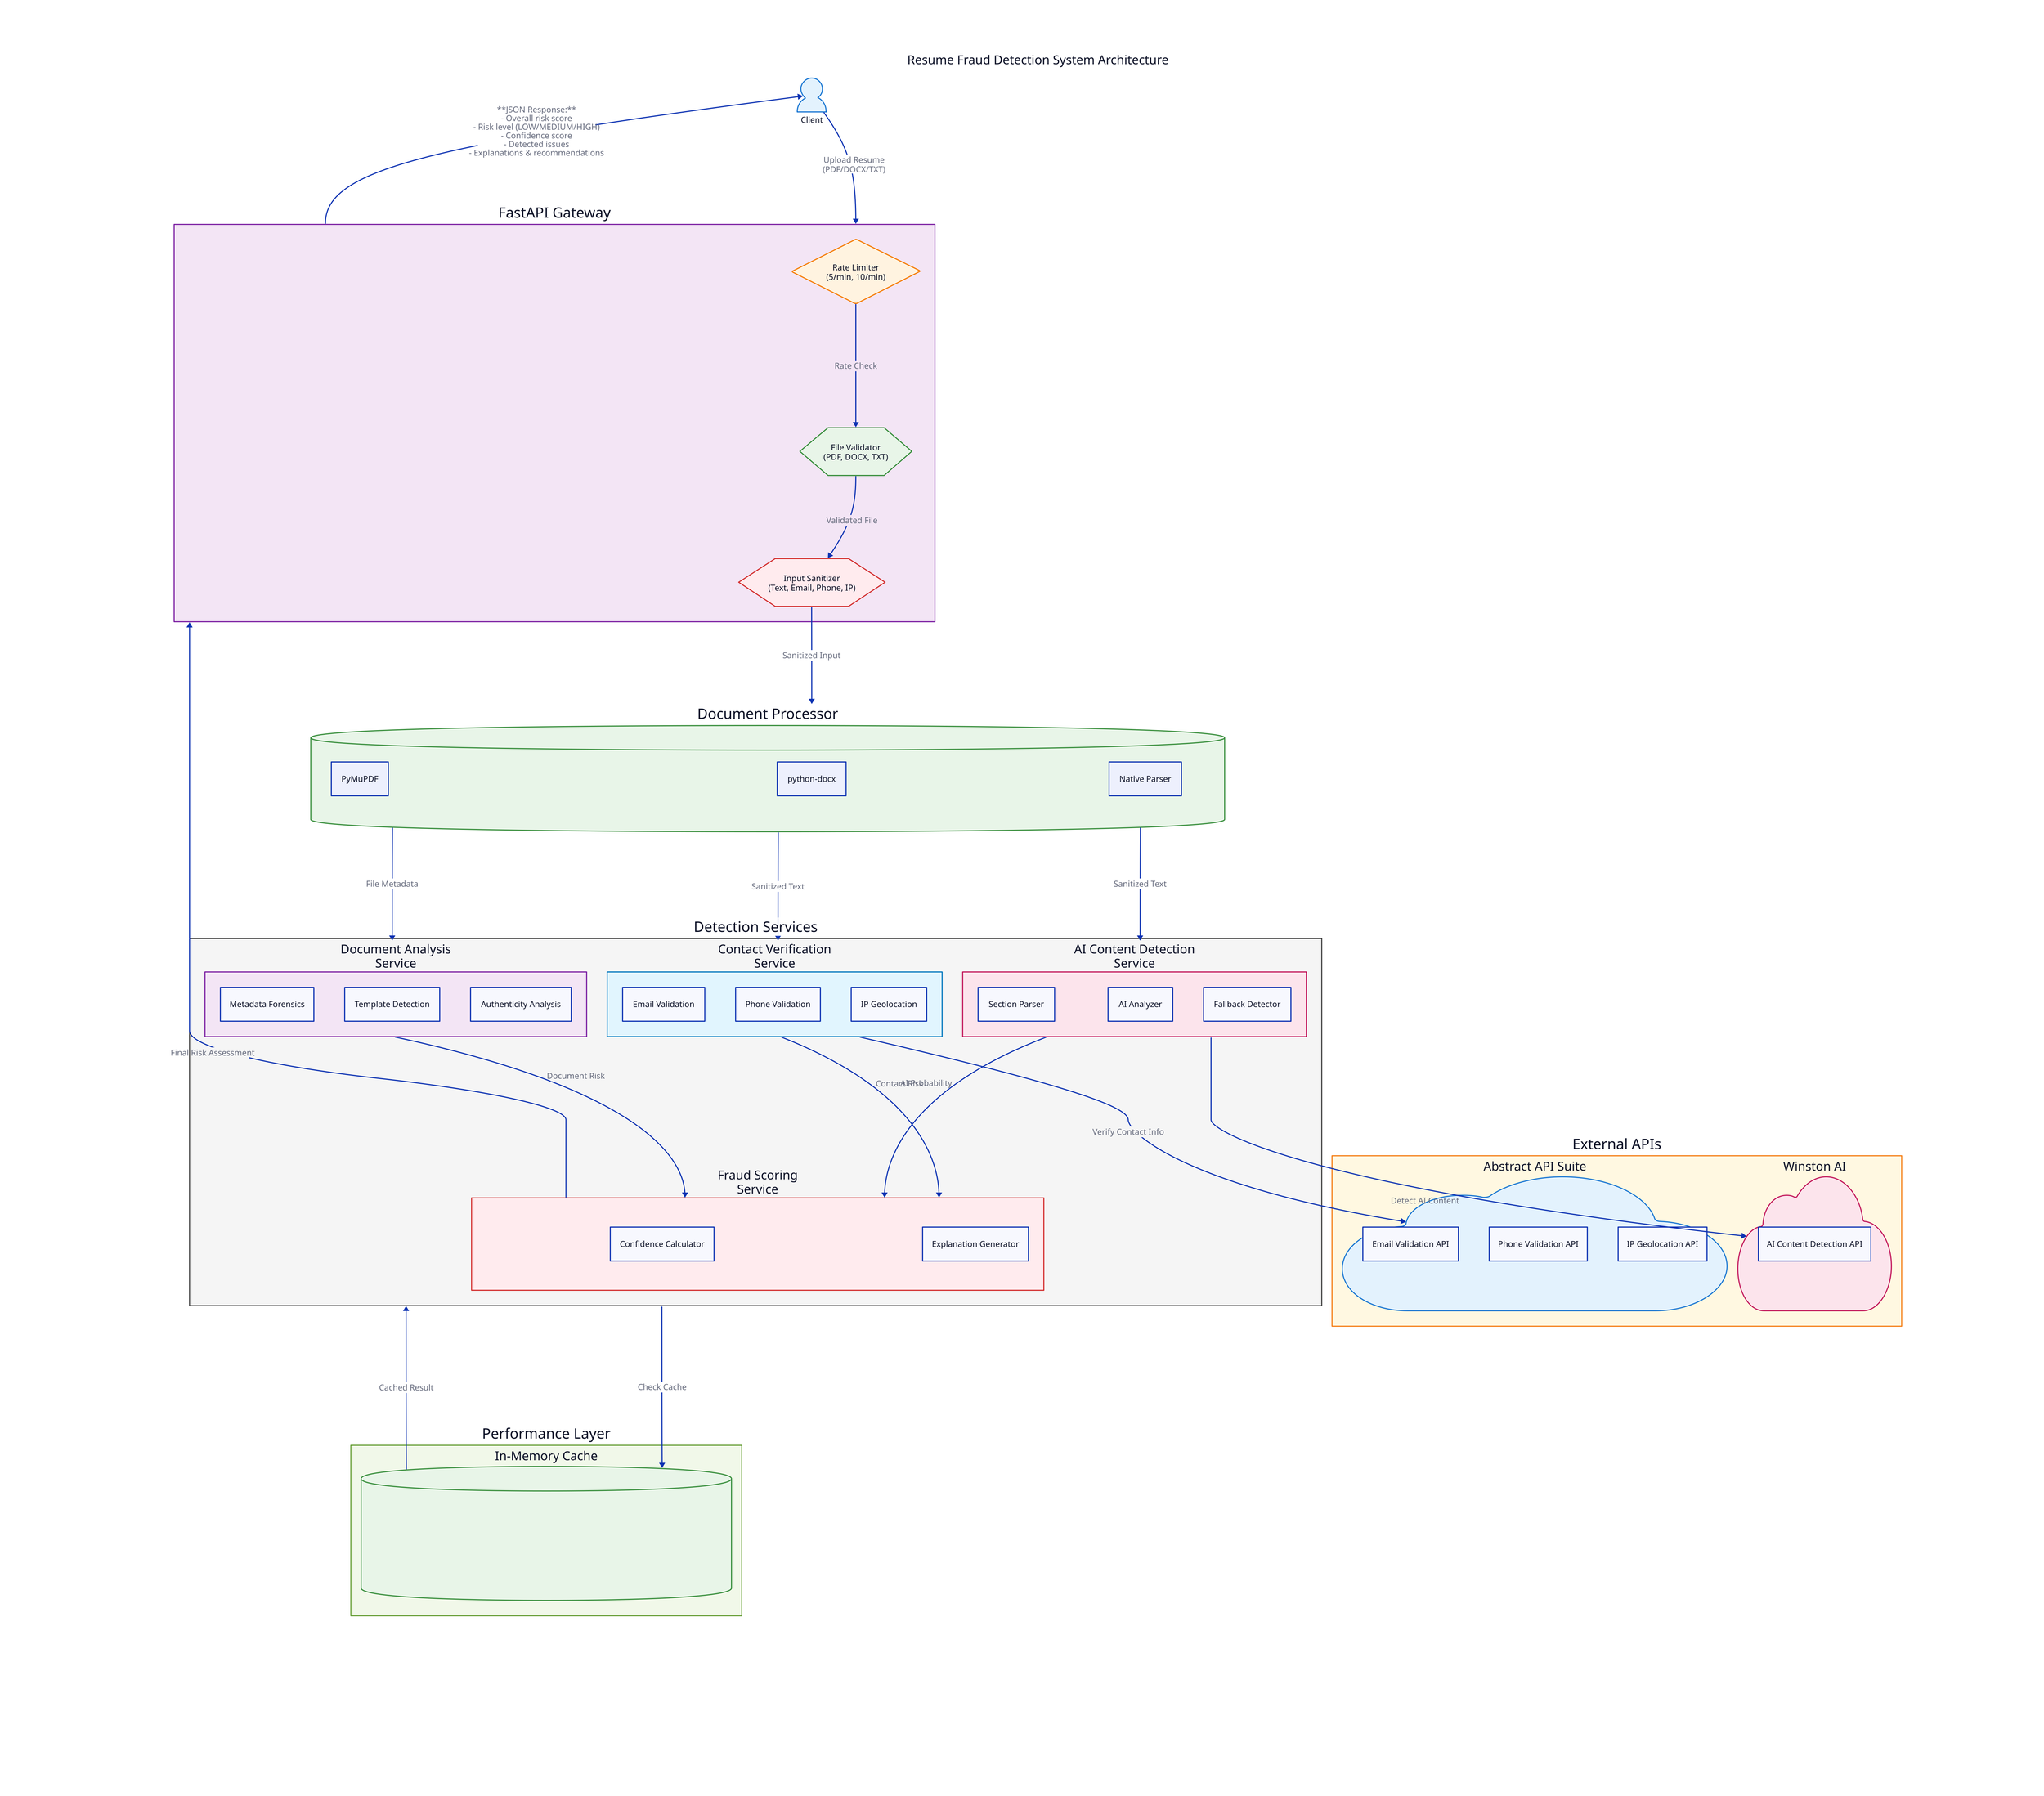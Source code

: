 title: Resume Fraud Detection System Architecture {
  near: top-center
  shape: text
  style: {
    font-size: 24
    bold: true
  }
}

direction: down

# Client Layer
client: {
  shape: person
  label: Client
  style: {
    fill: "#E3F2FD"
    stroke: "#1976D2"
  }
}

# API Gateway Layer
api_gateway: {
  label: FastAPI Gateway
  shape: rectangle
  style: {
    fill: "#F3E5F5"
    stroke: "#7B1FA2"
  }
  
  rate_limiter: {
    label: Rate Limiter\n(5/min, 10/min)
    shape: diamond
    style: {
      fill: "#FFF3E0"
      stroke: "#F57C00"
    }
  }
  
  file_validator: {
    label: File Validator\n(PDF, DOCX, TXT)
    shape: hexagon
    style: {
      fill: "#E8F5E8"
      stroke: "#388E3C"
    }
  }
  
  input_sanitizer: {
    label: Input Sanitizer\n(Text, Email, Phone, IP)
    shape: hexagon
    style: {
      fill: "#FFEBEE"
      stroke: "#D32F2F"
    }
  }
}

# Document Processing Layer
doc_processor: {
  label: Document Processor
  shape: cylinder
  style: {
    fill: "#E8F5E8"
    stroke: "#388E3C"
  }
  
  pdf_extractor: PyMuPDF
  docx_extractor: python-docx
  txt_processor: Native Parser
}

# Core Services Layer
core_services: {
  label: Detection Services
  style: {
    fill: "#F5F5F5"
    stroke: "#424242"
    stroke-width: 2
  }
  
  contact_service: {
    label: Contact Verification\nService
    shape: rectangle
    style: {
      fill: "#E1F5FE"
      stroke: "#0277BD"
    }
    
    email_verify: Email Validation
    phone_verify: Phone Validation  
    ip_verify: IP Geolocation
  }
  
  ai_service: {
    label: AI Content Detection\nService
    shape: rectangle
    style: {
      fill: "#FCE4EC"
      stroke: "#C2185B"
    }
    
    section_parser: Section Parser
    ai_analyzer: AI Analyzer
    fallback_detector: Fallback Detector
  }
  
  document_service: {
    label: Document Analysis\nService
    shape: rectangle
    style: {
      fill: "#F3E5F5"
      stroke: "#7B1FA2"
    }
    
    metadata_analyzer: Metadata Forensics
    template_detector: Template Detection
    authenticity_checker: Authenticity Analysis
  }
  
  fraud_scorer: {
    label: Fraud Scoring\nService
    shape: rectangle
    style: {
      fill: "#FFEBEE"
      stroke: "#D32F2F"
    }
    
    risk_calculator: |md
      **Weighted Algorithm:**
      - Contact: 40%
      - AI Content: 35%  
      - Document: 25%
    |
    
    confidence_calc: Confidence Calculator
    explanation_gen: Explanation Generator
  }
}

# External APIs
external_apis: {
  label: External APIs
  style: {
    fill: "#FFF8E1"
    stroke: "#F57F17"
    stroke-width: 2
  }
  
  abstract_api: {
    label: Abstract API Suite
    shape: cloud
    style: {
      fill: "#E3F2FD"
      stroke: "#1976D2"
    }
    
    email_api: Email Validation API
    phone_api: Phone Validation API
    ip_api: IP Geolocation API
  }
  
  winston_ai: {
    label: Winston AI
    shape: cloud
    style: {
      fill: "#FCE4EC"
      stroke: "#C2185B"
    }
    
    content_detection: AI Content Detection API
  }
}

# Cache & Performance Layer
cache_layer: {
  label: Performance Layer
  style: {
    fill: "#F1F8E9"
    stroke: "#689F38"
  }
  
  cache: {
    label: In-Memory Cache
    shape: cylinder
    style: {
      fill: "#E8F5E8"
      stroke: "#388E3C"
    }
    
    cache_stats: |md
      **Features:**
      - MD5 document hashing
      - 30-minute TTL
      - Hit/miss tracking
    |
  }
}

# Data Flow Connections
client -> api_gateway: "Upload Resume\n(PDF/DOCX/TXT)"

api_gateway.rate_limiter -> api_gateway.file_validator: "Rate Check"
api_gateway.file_validator -> api_gateway.input_sanitizer: "Validated File"
api_gateway.input_sanitizer -> doc_processor: "Sanitized Input"

doc_processor -> core_services.contact_service: "Sanitized Text"
doc_processor -> core_services.ai_service: "Sanitized Text"
doc_processor -> core_services.document_service: "File Metadata"

# External API connections
core_services.contact_service -> external_apis.abstract_api: "Verify Contact Info"
core_services.ai_service -> external_apis.winston_ai: "Detect AI Content"

# Cache connections
core_services -> cache_layer.cache: "Check Cache"
cache_layer.cache -> core_services: "Cached Result"

# Scoring flow
core_services.contact_service -> core_services.fraud_scorer: "Contact Risk"
core_services.ai_service -> core_services.fraud_scorer: "AI Probability"
core_services.document_service -> core_services.fraud_scorer: "Document Risk"

core_services.fraud_scorer -> api_gateway: "Final Risk Assessment"
api_gateway -> client: |md
  **JSON Response:**
  - Overall risk score
  - Risk level (LOW/MEDIUM/HIGH)
  - Confidence score
  - Detected issues
  - Explanations & recommendations
|


# Technical Specifications
tech_specs: {
  near: bottom-left
  shape: text
  style: {
    font-size: 11
    fill: "#E8F5E8"
    stroke: "#388E3C"
  }
  
  label: |md
    **System Architecture:**
    - Framework: FastAPI 0.104.1 (Python 3.11+)
    - Processing: Async/await with httpx
    - Validation: Pydantic schemas
    - Testing: 34 comprehensive tests
    
    **Performance:**
    - Concurrent API processing
    - 30-minute result caching
    - Rate limiting per endpoint
    - Graceful API degradation
  |
}

# Security annotations
security_note: |md
  **Security Features:**
  - File size limits (10MB)
  - Type validation
  - Input sanitization
  - Email/Phone/IP validation
  - API key isolation
  - Rate limiting
| {
  near: bottom-right
  shape: text
  style: {
    font-size: 12
    fill: "#FFEBEE"
    stroke: "#D32F2F"
  }
}
